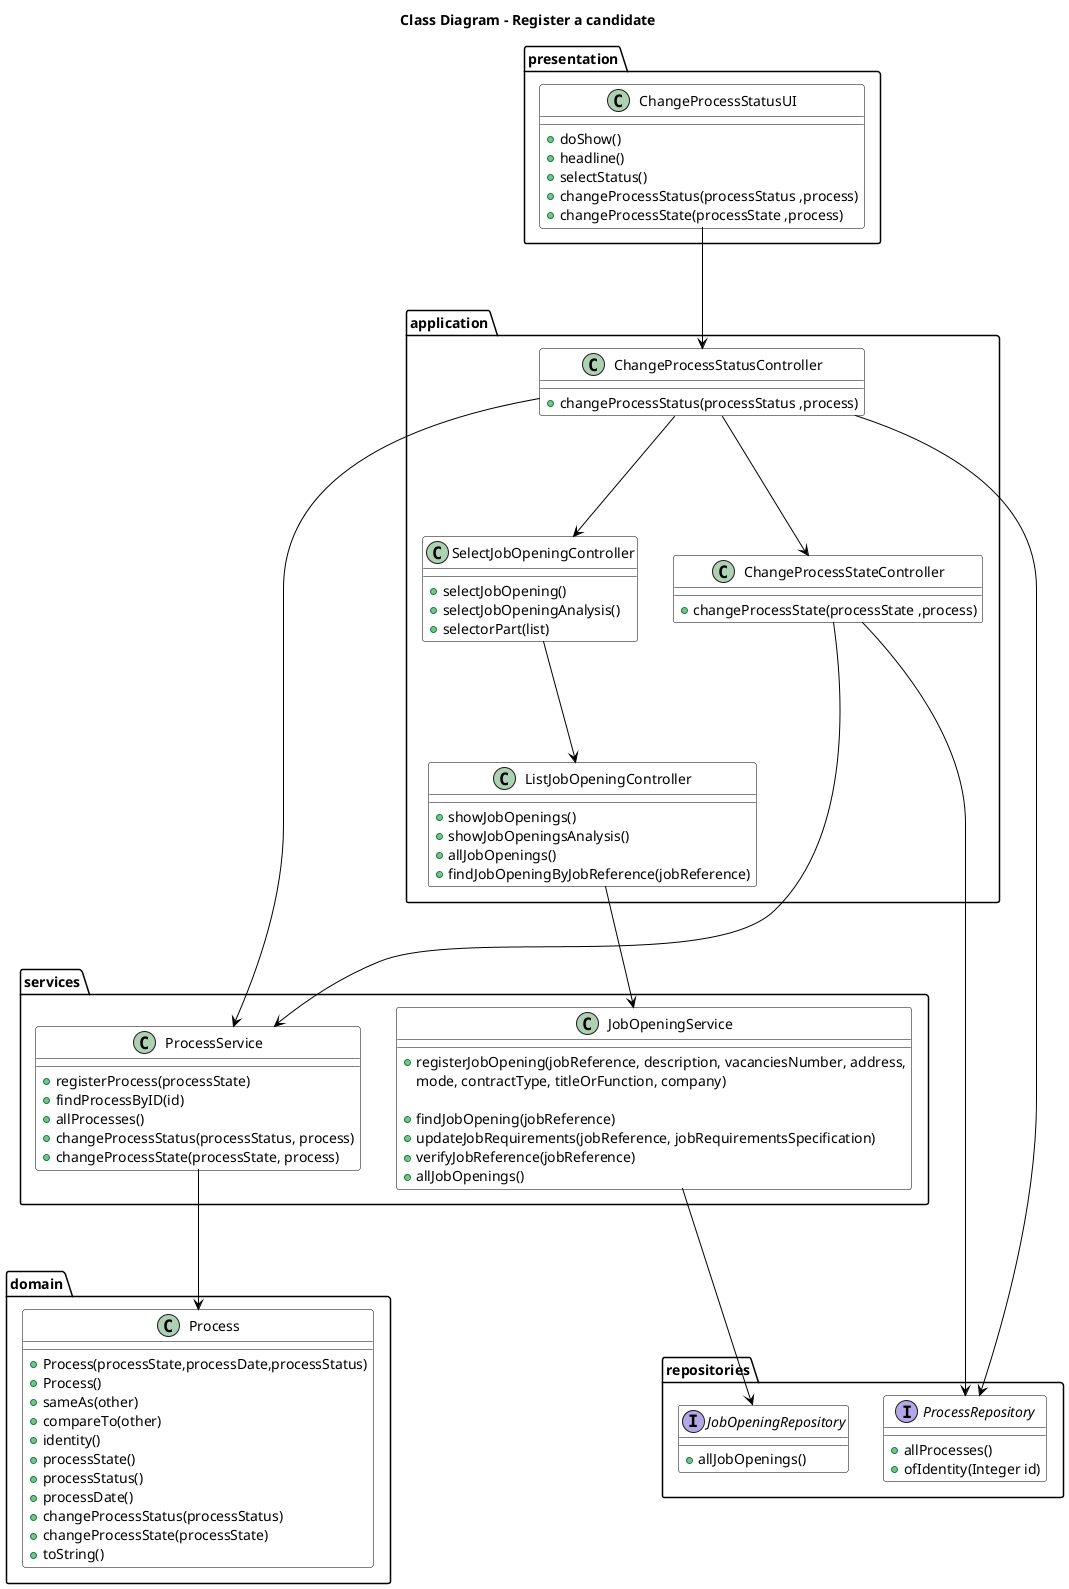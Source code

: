 @startuml
'skinparam linetype ortho
'left to right direction


skinparam class {
    BackgroundColor White
    ArrowColor Black
    BorderColor Black
    FontColor Black
    FontSize 14
}

Title "Class Diagram - Register a candidate"

package "presentation" {
    class ChangeProcessStatusUI {
        + doShow()
        + headline()
        + selectStatus()
        + changeProcessStatus(processStatus ,process)
        + changeProcessState(processState ,process)
    }
}

package "application" {
    class ChangeProcessStatusController {
        + changeProcessStatus(processStatus ,process)
    }
    class ChangeProcessStateController {
        + changeProcessState(processState ,process)
    }
    class SelectJobOpeningController {
        + selectJobOpening()
        + selectJobOpeningAnalysis()
        + selectorPart(list)
    }
    class ListJobOpeningController {
        + showJobOpenings()
        + showJobOpeningsAnalysis()
        + allJobOpenings()
        + findJobOpeningByJobReference(jobReference)
    }
}

package "repositories" {
    interface JobOpeningRepository {
        + allJobOpenings()
    }

    interface ProcessRepository {
        + allProcesses()
        + ofIdentity(Integer id)
    }
}

package "domain" {
    class Process {
        + Process(processState,processDate,processStatus)
        + Process()
        + sameAs(other)
        + compareTo(other)
        + identity()
        + processState()
        + processStatus()
        + processDate()
        + changeProcessStatus(processStatus)
        + changeProcessState(processState)
        + toString()
    }
}

package "services" {
    class JobOpeningService {
        + registerJobOpening(jobReference, description, vacanciesNumber, address,
            mode, contractType, titleOrFunction, company)

        + findJobOpening(jobReference)
        + updateJobRequirements(jobReference, jobRequirementsSpecification)
        + verifyJobReference(jobReference)
        + allJobOpenings()

    }

    class ProcessService {
        + registerProcess(processState)
        + findProcessByID(id)
        + allProcesses()
        + changeProcessStatus(processStatus, process)
        + changeProcessState(processState, process)
    }
}

ChangeProcessStatusUI ---> ChangeProcessStatusController

ChangeProcessStatusController ---> SelectJobOpeningController
ChangeProcessStatusController ---> ChangeProcessStateController
ChangeProcessStatusController ---> ProcessRepository
ChangeProcessStatusController ---> ProcessService

ChangeProcessStateController ---> ProcessRepository
ChangeProcessStateController ---> ProcessService

SelectJobOpeningController ---> ListJobOpeningController

ListJobOpeningController ---> JobOpeningService

JobOpeningService ---> JobOpeningRepository

ProcessService ---> Process

@enduml